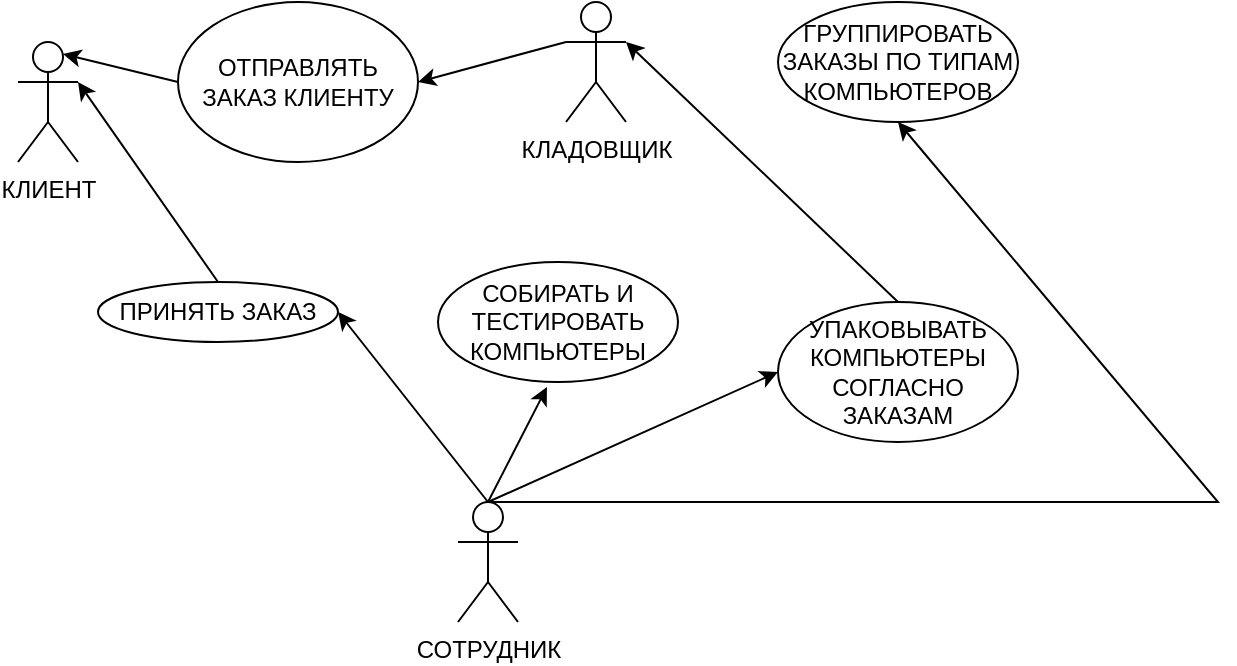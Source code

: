 <mxfile version="20.3.0" type="device"><diagram id="Me-VdbkgJXQbkliaO5Sa" name="Страница 1"><mxGraphModel dx="718" dy="375" grid="1" gridSize="10" guides="1" tooltips="1" connect="1" arrows="1" fold="1" page="1" pageScale="1" pageWidth="827" pageHeight="1169" math="0" shadow="0"><root><mxCell id="0"/><mxCell id="1" parent="0"/><mxCell id="dA1RVeQpsSNMTb15UdgS-2" value="КЛИЕНТ" style="shape=umlActor;verticalLabelPosition=bottom;verticalAlign=top;html=1;outlineConnect=0;" vertex="1" parent="1"><mxGeometry x="110" y="80" width="30" height="60" as="geometry"/></mxCell><mxCell id="dA1RVeQpsSNMTb15UdgS-3" value="СОТРУДНИК" style="shape=umlActor;verticalLabelPosition=bottom;verticalAlign=top;html=1;outlineConnect=0;" vertex="1" parent="1"><mxGeometry x="330" y="310" width="30" height="60" as="geometry"/></mxCell><mxCell id="dA1RVeQpsSNMTb15UdgS-7" value="КЛАДОВЩИК" style="shape=umlActor;verticalLabelPosition=bottom;verticalAlign=top;html=1;outlineConnect=0;" vertex="1" parent="1"><mxGeometry x="384" y="60" width="30" height="60" as="geometry"/></mxCell><mxCell id="dA1RVeQpsSNMTb15UdgS-14" value="ПРИНЯТЬ ЗАКАЗ" style="ellipse;whiteSpace=wrap;html=1;" vertex="1" parent="1"><mxGeometry x="150" y="200" width="120" height="30" as="geometry"/></mxCell><mxCell id="dA1RVeQpsSNMTb15UdgS-17" value="" style="endArrow=classic;html=1;rounded=0;entryX=1;entryY=0.5;entryDx=0;entryDy=0;exitX=0.5;exitY=0;exitDx=0;exitDy=0;exitPerimeter=0;" edge="1" parent="1" source="dA1RVeQpsSNMTb15UdgS-3" target="dA1RVeQpsSNMTb15UdgS-14"><mxGeometry width="50" height="50" relative="1" as="geometry"><mxPoint x="370" y="310" as="sourcePoint"/><mxPoint x="440" y="270" as="targetPoint"/></mxGeometry></mxCell><mxCell id="dA1RVeQpsSNMTb15UdgS-18" value="" style="endArrow=classic;html=1;rounded=0;entryX=1;entryY=0.333;entryDx=0;entryDy=0;entryPerimeter=0;exitX=0.5;exitY=0;exitDx=0;exitDy=0;" edge="1" parent="1" source="dA1RVeQpsSNMTb15UdgS-14" target="dA1RVeQpsSNMTb15UdgS-2"><mxGeometry width="50" height="50" relative="1" as="geometry"><mxPoint x="390" y="320" as="sourcePoint"/><mxPoint x="440" y="270" as="targetPoint"/></mxGeometry></mxCell><mxCell id="dA1RVeQpsSNMTb15UdgS-19" value="ГРУППИРОВАТЬ ЗАКАЗЫ ПО ТИПАМ КОМПЬЮТЕРОВ" style="ellipse;whiteSpace=wrap;html=1;" vertex="1" parent="1"><mxGeometry x="490" y="60" width="120" height="60" as="geometry"/></mxCell><mxCell id="dA1RVeQpsSNMTb15UdgS-20" value="СОБИРАТЬ И ТЕСТИРОВАТЬ КОМПЬЮТЕРЫ" style="ellipse;whiteSpace=wrap;html=1;" vertex="1" parent="1"><mxGeometry x="320" y="190" width="120" height="60" as="geometry"/></mxCell><mxCell id="dA1RVeQpsSNMTb15UdgS-21" value="УПАКОВЫВАТЬ КОМПЬЮТЕРЫ СОГЛАСНО ЗАКАЗАМ" style="ellipse;whiteSpace=wrap;html=1;" vertex="1" parent="1"><mxGeometry x="490" y="210" width="120" height="70" as="geometry"/></mxCell><mxCell id="dA1RVeQpsSNMTb15UdgS-24" value="" style="endArrow=classic;html=1;rounded=0;entryX=0.75;entryY=0.1;entryDx=0;entryDy=0;entryPerimeter=0;exitX=0;exitY=0.5;exitDx=0;exitDy=0;" edge="1" parent="1" source="dA1RVeQpsSNMTb15UdgS-36" target="dA1RVeQpsSNMTb15UdgS-2"><mxGeometry width="50" height="50" relative="1" as="geometry"><mxPoint x="230" y="90" as="sourcePoint"/><mxPoint x="440" y="220" as="targetPoint"/></mxGeometry></mxCell><mxCell id="dA1RVeQpsSNMTb15UdgS-25" value="" style="endArrow=classic;html=1;rounded=0;entryX=0;entryY=0.5;entryDx=0;entryDy=0;exitX=0.5;exitY=0;exitDx=0;exitDy=0;exitPerimeter=0;" edge="1" parent="1" source="dA1RVeQpsSNMTb15UdgS-3" target="dA1RVeQpsSNMTb15UdgS-21"><mxGeometry width="50" height="50" relative="1" as="geometry"><mxPoint x="390" y="270" as="sourcePoint"/><mxPoint x="440" y="220" as="targetPoint"/></mxGeometry></mxCell><mxCell id="dA1RVeQpsSNMTb15UdgS-30" value="" style="endArrow=classic;html=1;rounded=0;exitX=0.5;exitY=0;exitDx=0;exitDy=0;entryX=1;entryY=0.333;entryDx=0;entryDy=0;entryPerimeter=0;" edge="1" parent="1" source="dA1RVeQpsSNMTb15UdgS-21" target="dA1RVeQpsSNMTb15UdgS-7"><mxGeometry width="50" height="50" relative="1" as="geometry"><mxPoint x="394" y="190" as="sourcePoint"/><mxPoint x="450" y="140" as="targetPoint"/></mxGeometry></mxCell><mxCell id="dA1RVeQpsSNMTb15UdgS-33" value="" style="endArrow=classic;html=1;rounded=0;exitX=0.5;exitY=0;exitDx=0;exitDy=0;exitPerimeter=0;entryX=0.5;entryY=1;entryDx=0;entryDy=0;" edge="1" parent="1" source="dA1RVeQpsSNMTb15UdgS-3" target="dA1RVeQpsSNMTb15UdgS-19"><mxGeometry width="50" height="50" relative="1" as="geometry"><mxPoint x="390" y="270" as="sourcePoint"/><mxPoint x="440" y="220" as="targetPoint"/><Array as="points"><mxPoint x="710" y="310"/></Array></mxGeometry></mxCell><mxCell id="dA1RVeQpsSNMTb15UdgS-34" value="" style="endArrow=classic;html=1;rounded=0;entryX=0.454;entryY=1.042;entryDx=0;entryDy=0;entryPerimeter=0;exitX=0.5;exitY=0;exitDx=0;exitDy=0;exitPerimeter=0;" edge="1" parent="1" source="dA1RVeQpsSNMTb15UdgS-3" target="dA1RVeQpsSNMTb15UdgS-20"><mxGeometry width="50" height="50" relative="1" as="geometry"><mxPoint x="350" y="310" as="sourcePoint"/><mxPoint x="440" y="220" as="targetPoint"/></mxGeometry></mxCell><mxCell id="dA1RVeQpsSNMTb15UdgS-36" value="ОТПРАВЛЯТЬ ЗАКАЗ КЛИЕНТУ" style="ellipse;whiteSpace=wrap;html=1;" vertex="1" parent="1"><mxGeometry x="190" y="60" width="120" height="80" as="geometry"/></mxCell><mxCell id="dA1RVeQpsSNMTb15UdgS-37" value="" style="endArrow=classic;html=1;rounded=0;entryX=1;entryY=0.5;entryDx=0;entryDy=0;exitX=0;exitY=0.333;exitDx=0;exitDy=0;exitPerimeter=0;" edge="1" parent="1" source="dA1RVeQpsSNMTb15UdgS-7" target="dA1RVeQpsSNMTb15UdgS-36"><mxGeometry width="50" height="50" relative="1" as="geometry"><mxPoint x="390" y="260" as="sourcePoint"/><mxPoint x="440" y="210" as="targetPoint"/></mxGeometry></mxCell></root></mxGraphModel></diagram></mxfile>